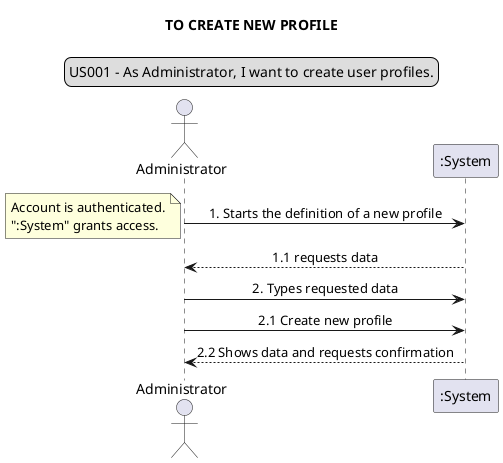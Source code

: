 @startuml
skinparam sequenceMessageAlign center
title TO CREATE NEW PROFILE
legend top
US001 - As Administrator, I want to create user profiles.
end legend
actor Administrator

Administrator  -> ":System": 1. Starts the definition of a new profile
note left
Account is authenticated.
":System" grants access.
end note
":System" --> Administrator: 1.1 requests data
Administrator -> ":System": 2. Types requested data
Administrator -> ":System": 2.1 Create new profile
":System" --> Administrator: 2.2 Shows data and requests confirmation
@enduml


@startuml
skinparam sequenceMessageAlign center
title TO REGISTER NEW ACCOUNT
legend top
US002 - As Administrator, I want to register a user.
end legend
autonumber
actor Administrator
Administrator -> ":System": starts new account register
note left
Account is authenticated.
":System" grants access.
end note
Administrator <-- ":System": requests data(name, email, phoneNumber)
Administrator  -> ":System": types requested data
":System" --> Administrator: shows data and requests confirmation
Administrator  -> ":System": confirms
":System" --> Administrator: informs success
@enduml


@startuml
skinparam sequenceMessageAlign center
title TO CHANGE PROFILE
legend top
US003 - As Administrator, I want to change the profile of a user account.
end legend
actor Administrator
autonumber
Administrator -> ":System": Changes account profile
note left
Account is authenticated.
":System" grants access.
end note
":System" --> Administrator: requests data (email, profile)
Administrator -> ":System": Enters account data
":System" --> Administrator: profile is updated
@enduml


@startuml
skinparam sequenceMessageAlign center
title TO LIST ALL ACCOUNTS
legend top
US004 - As Administrator, I want to get a list of all user accounts and their status.
end legend
actor Administrator
autonumber
Administrator -> ":System": Requests list of all accounts and status
note left
Account is authenticated.
":System" grants access.
end note
":System" --> Administrator: returns data
@enduml


@startuml
skinparam sequenceMessageAlign center
title TO SEARCH ACCOUNT BY E-MAIL
actor Administrator
autonumber
Administrator -> ":System": Searches account by e-mail
note left
Account is authenticated.
":System" grants access.
end note
":System" --> Administrator: returns account matching
@enduml


@startuml
skinparam sequenceMessageAlign center
title TO SEARCH ACCOUNT BY PROFILE
actor Administrator
autonumber
Administrator -> ":System": Searches account by profile
note left
Account is authenticated.
":System" grants access.
end note
":System" --> Administrator: returns list of accounts
@enduml


@startuml
legend top
US005 - As Administrator, I want to activate a user account.
end legend
skinparam sequenceMessageAlign center
title TO ACTIVATE USER ACCOUNT
actor Administrator
autonumber
Administrator -> ":System": Requests account info
note left
Account is authenticated.
":System" grants access.
end note
":System" --> Administrator: returns account info
Administrator -> ":System": Changes status to "Active"
":System" --> Administrator: status updated
@enduml


@startuml
legend top
US006 - As Administrator, I want to inactivate a user account.
end legend
skinparam sequenceMessageAlign center
title TO INACTIVATE USER ACCOUNT
actor Administrator
autonumber
Administrator -> ":System": Requests account info
note left
Account is authenticated.
":System" grants access.
end note
Administrator <-- ":System": returns account info
Administrator -> ":System": Changes status to "Inactive"
":System" --> Administrator: status updated
@enduml


@startuml
skinparam sequenceMessageAlign center
title TO CREATE PROJECT
autonumber
actor "Manager"
"Manager" -> ":System": Creates new project
note left
Account is authenticated.
":System" grants access.
end note
"Manager" <-- ":System": requests data (name, description, etc.)
"Manager" -> ":System":  Enters project data
"Manager" <-- ":System": new project created
@enduml


@startuml
skinparam sequenceMessageAlign center
title TO MANAGE PROJECT
actor "Project Manager" as PM
autonumber
PM -> ":System": Edits project info
note left
Account is authenticated.
":System" grants access.
end note
PM <-- ":System": project info updated
@enduml


@startuml
skinparam sequenceMessageAlign center
title TO SEARCH PROJECT BY MANAGER
actor "Manager"
autonumber
"Manager" -> ":System": Searches project by (code, name, etc.)
note left
Account is authenticated.
":System" grants access.
end note
"Manager" <-- ":System": lists all projects matching
@enduml


@startuml
skinparam sequenceMessageAlign center
title TO SEARCH PROJECT BY USER
actor "User in Project" as UIP
autonumber
UIP -> ":System": Searches project by (code, name, etc.)
note left
Account is authenticated.
":System" grants access.
end note
UIP <-- ":System": lists projects User is / was enrolled
@enduml


@startuml
skinparam sequenceMessageAlign center
title TO CREATE USER STORY (US)
actor "Product Owner" as PO
autonumber
PO -> ":System": Creates new US
note left
Account is authenticated.
":System" grants access.
end note
PO <-- ":System": requests data (US_number, actor, US_text, etc.)
PO -> ":System": Enters US data
PO <-- ":System": US created and added to product backlog
@enduml


@startuml
skinparam sequenceMessageAlign center
title TO CREATE SPRINT
actor "User in Project" as UIP
autonumber
UIP -> ":System": Requests product backlog data
note left
Account is authenticated.
":System" grants access.
end note
UIP <-- ":System": returns US
UIP -> ":System": Defines US for sprint
UIP <-- ":System": new sprint created
@enduml


@startuml
skinparam sequenceMessageAlign center
title TO GROOM USER STORY
actor "Product Owner" as PO
PO -> ":System": Requests product backlog data
note left
Account is authenticated.
":System" grants access.
end note
PO <-- ":System": returns US
PO -> ":System": Decomposes US
PO <-- ":System": US replaced
@enduml


@startuml
skinparam sequenceMessageAlign center
title TO REVIEW SPRINT
actor "Product Owner" as PO
PO -> ":System": Accesses all sprint's US
note left
Account is authenticated.
":System" grants access.
end note
PO <-- ":System": returns US
PO -> ":System": Returns not finished US to product backlog
PO <-- ":System": US remains in product backlog
@enduml


@startuml
skinparam sequenceMessageAlign center
title TO CREATE TASK FOR USER STORY
actor "User in Project" as UIP
UIP -> ":System": Creates task related to US
note left
Account is authenticated.
":System" grants access.
end note
UIP <-- ":System": requests task data
UIP -> ":System": Enters task data
UIP <-- ":System": new task created
@enduml


@startuml
skinparam sequenceMessageAlign center
title TO UPDATE TASK IN USER STORY
actor "User in Project" as UIP
UIP -> ":System": Updates info about task
note left
Account is authenticated.
":System" grants access.
end note
UIP <-- ":System": requests update description
UIP -> ":System": Enters data
UIP <-- ":System": task updated
@enduml


@startuml
skinparam sequenceMessageAlign center
title TO FINISH TASK IN USER STORY
actor "User in Project" as UIP
UIP -> ":System": Registers task finished during sprint
note left
Account is authenticated.
":System" grants access.
end note
UIP <-- ":System": returns unfinished US to product backlog
@enduml


@startuml
skinparam sequenceMessageAlign center
title TO ALLOCATE RESOURCE IN PROJECT
actor "Manager"
"Manager" -> ":System": Assigns resource to project
note left
Account is authenticated.
":System" grants access.
end note
"Manager" <-- ":System": requests data (startingDate, endingDate,\n costPerHour, percentAllocation)
"Manager" -> ":System": Enters data
"Manager" <-- ":System": resource added to project
@enduml


@startuml
skinparam sequenceMessageAlign center
title TO GENERATE ALLOCATION REPORT BY MANAGER
actor "Manager"
"Manager" -> ":System": Requests allocation report of \n any member of any project
note left
Account is authenticated.
":System" grants access.
end note
"Manager" <-- ":System": generates allocation report
@enduml


@startuml
skinparam sequenceMessageAlign center
title TO GENERATE ALLOCATION REPORT BY \n PROJECT MANAGER, PRODUCT OWNER OR SCRUM MASTER
actor "PM, PO or SM" as PPS
PPS -> ":System": Requests allocation report of any member \n of projects he / she / they are involved in
note left
Account is authenticated.
":System" grants access.
end note
PPS <-- ":System": generates allocation report
@enduml


@startuml
skinparam sequenceMessageAlign center
title TO GENERATE ALLOCATION REPORT BY TEAM MEMBER
actor "Team Member" as TM
TM -> ":System": Requests personal allocation report \n of projects he / she / they are involved in
note left
Account is authenticated.
":System" grants access.
end note
TM <-- ":System": generates allocation report
@enduml


@startuml
skinparam sequenceMessageAlign center
title TO GENERATE KPI REPORT BY MANAGER
actor "Manager"
"Manager" -> ":System": Requests KPI report of any project
note left
Account is authenticated.
":System" grants access.
end note
"Manager" <-- ":System": reports CPI and SPO in chosen format
@enduml


@startuml
skinparam sequenceMessageAlign center
title TO GENERATE KPI REPORT BY PROJECT MANAGER OR PRODUCT OWNER
actor "PM or PO" as PP
PP -> ":System": Requests KPI report of project \n he/she/they are involved in
note left
Account is authenticated.
":System" grants access.
end note
PP <-- ":System": reports CPI and SPO in chosen format
@enduml


@startuml
skinparam sequenceMessageAlign center
title TO KEEP RECORD OF SCRUM CEREMONY
actor "User in Project" as UIP
UIP -> ":System": Begins ceremony
note left
Account is authenticated.
":System" grants access.
end note
UIP <-- ":System": starts recording
UIP -> ":System": Finishes ceremony
UIP <-- ":System": stops recording / keeps record
@enduml